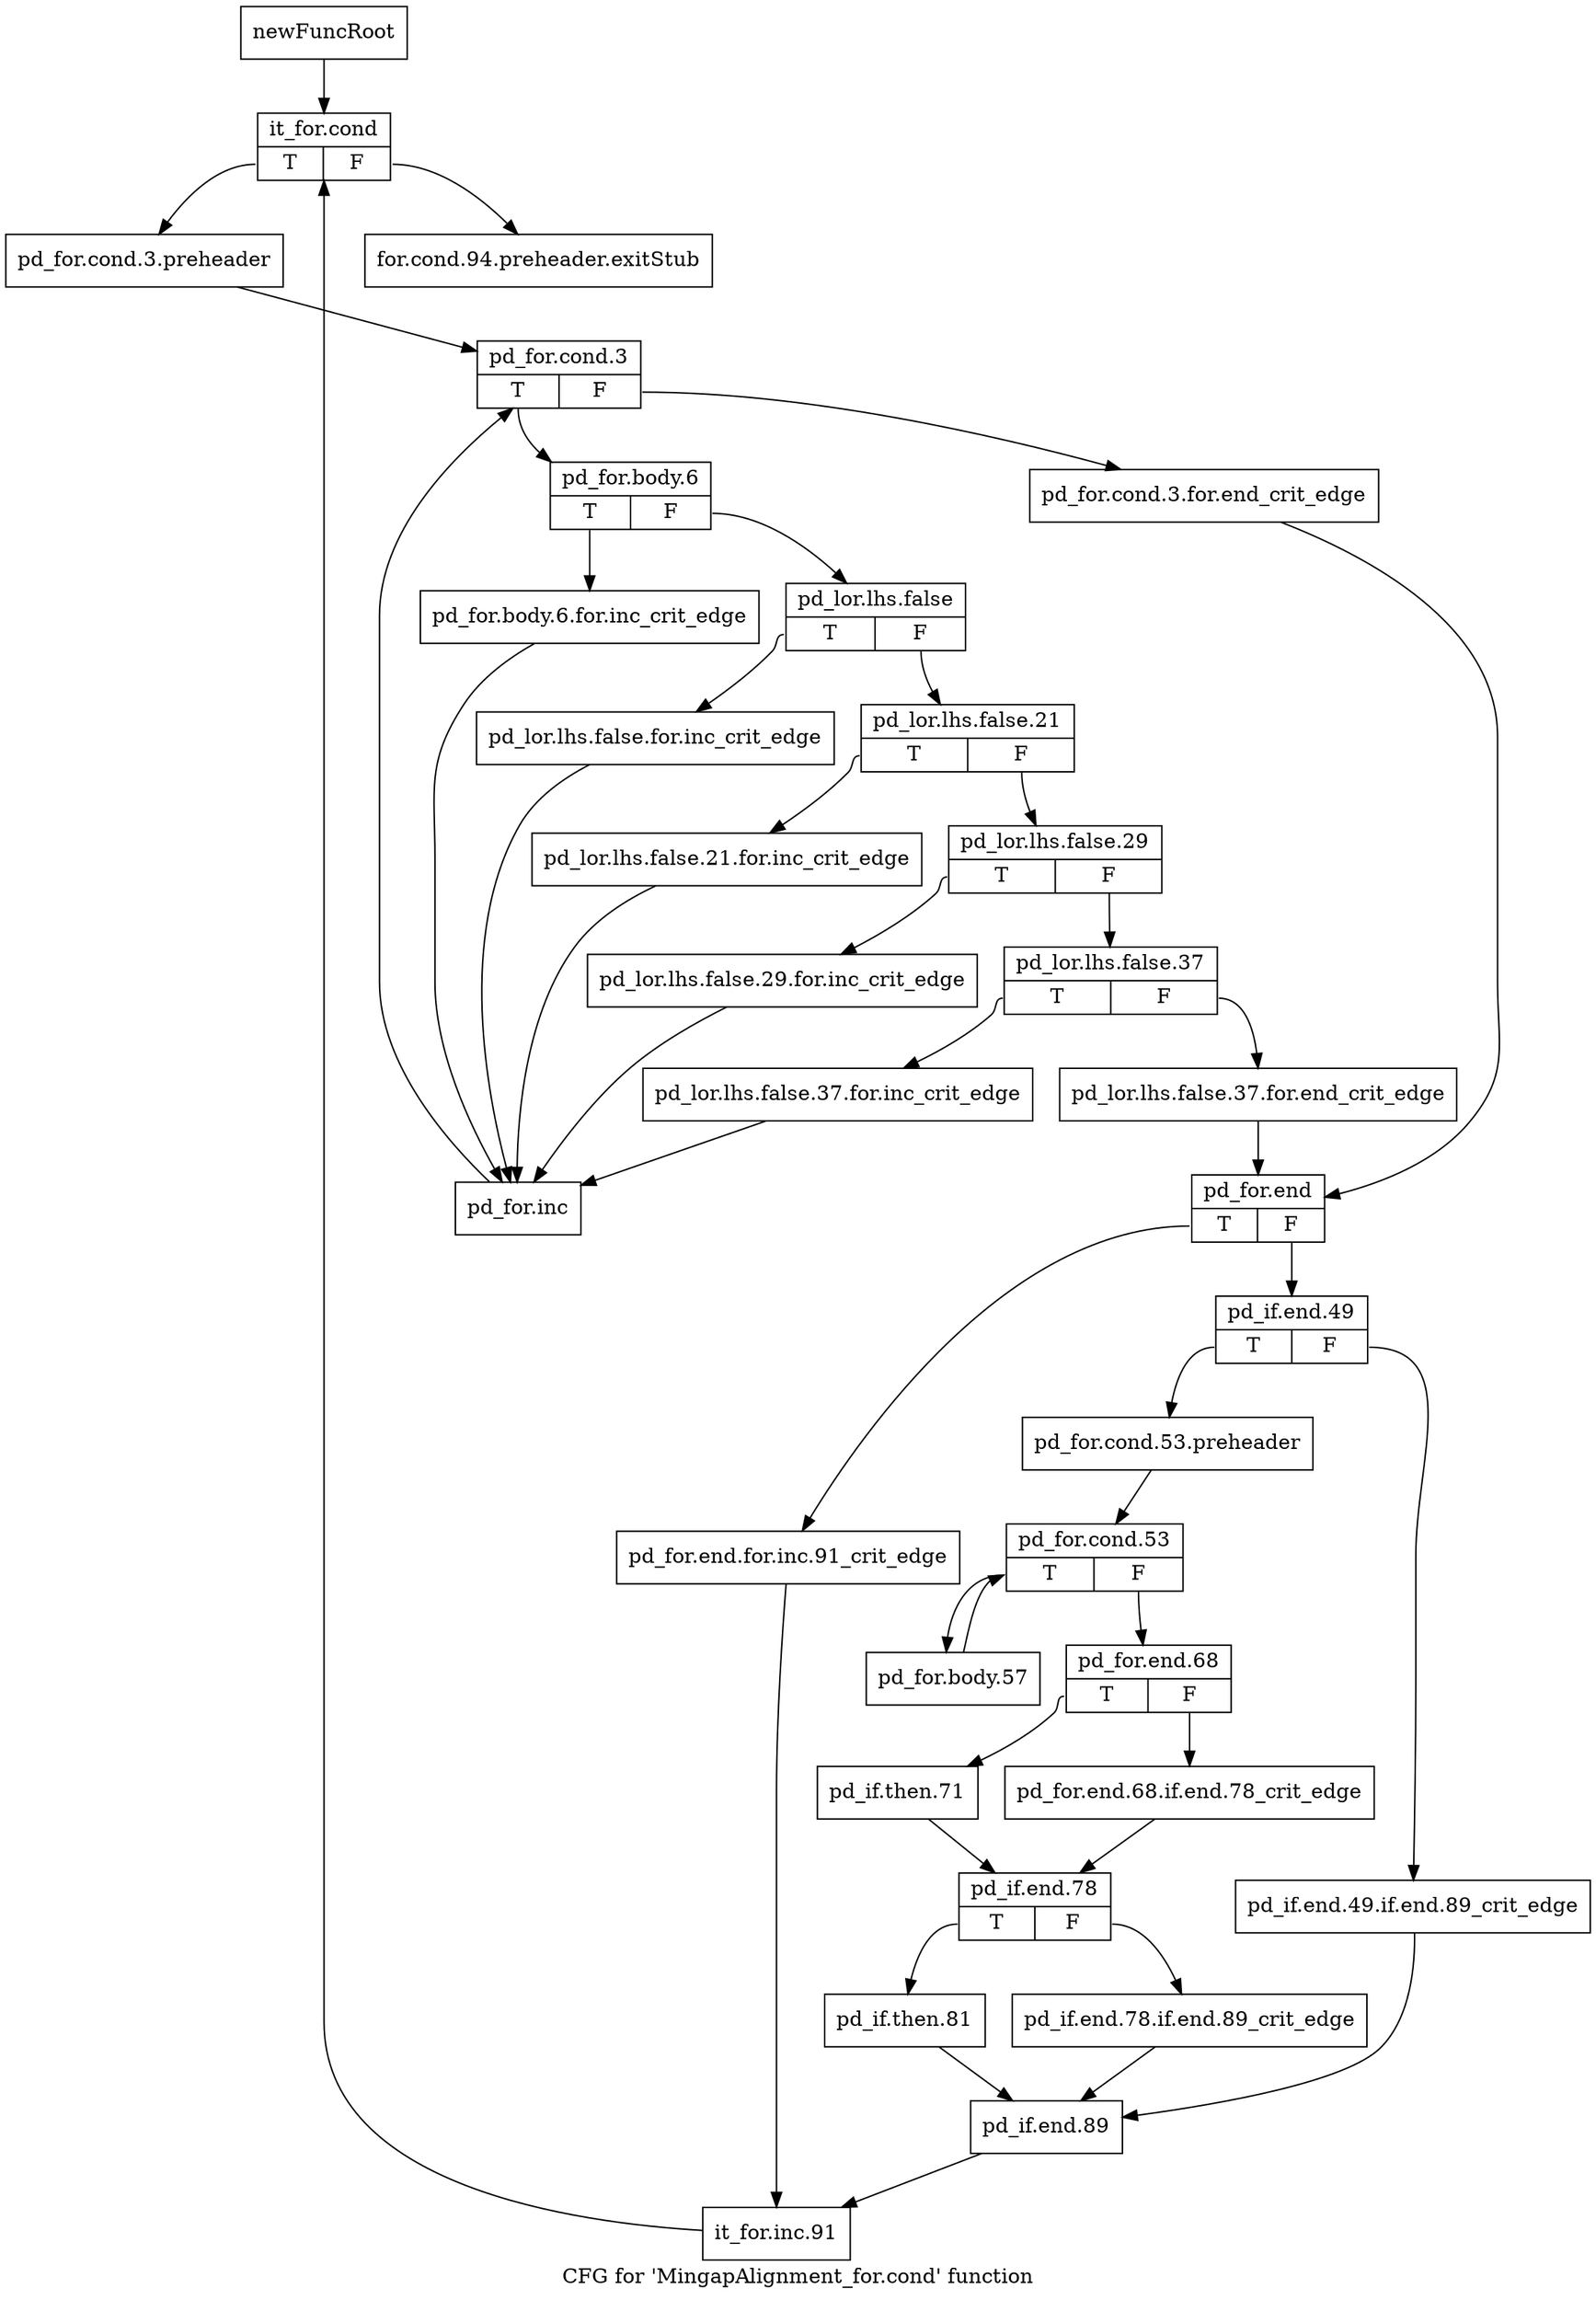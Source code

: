 digraph "CFG for 'MingapAlignment_for.cond' function" {
	label="CFG for 'MingapAlignment_for.cond' function";

	Node0x32bc960 [shape=record,label="{newFuncRoot}"];
	Node0x32bc960 -> Node0x32bca00;
	Node0x32bc9b0 [shape=record,label="{for.cond.94.preheader.exitStub}"];
	Node0x32bca00 [shape=record,label="{it_for.cond|{<s0>T|<s1>F}}"];
	Node0x32bca00:s0 -> Node0x32bca50;
	Node0x32bca00:s1 -> Node0x32bc9b0;
	Node0x32bca50 [shape=record,label="{pd_for.cond.3.preheader}"];
	Node0x32bca50 -> Node0x32bcaa0;
	Node0x32bcaa0 [shape=record,label="{pd_for.cond.3|{<s0>T|<s1>F}}"];
	Node0x32bcaa0:s0 -> Node0x32bcb40;
	Node0x32bcaa0:s1 -> Node0x32bcaf0;
	Node0x32bcaf0 [shape=record,label="{pd_for.cond.3.for.end_crit_edge}"];
	Node0x32bcaf0 -> Node0x32bcd20;
	Node0x32bcb40 [shape=record,label="{pd_for.body.6|{<s0>T|<s1>F}}"];
	Node0x32bcb40:s0 -> Node0x32bd310;
	Node0x32bcb40:s1 -> Node0x32bcb90;
	Node0x32bcb90 [shape=record,label="{pd_lor.lhs.false|{<s0>T|<s1>F}}"];
	Node0x32bcb90:s0 -> Node0x32bd2c0;
	Node0x32bcb90:s1 -> Node0x32bcbe0;
	Node0x32bcbe0 [shape=record,label="{pd_lor.lhs.false.21|{<s0>T|<s1>F}}"];
	Node0x32bcbe0:s0 -> Node0x32bd270;
	Node0x32bcbe0:s1 -> Node0x32bcc30;
	Node0x32bcc30 [shape=record,label="{pd_lor.lhs.false.29|{<s0>T|<s1>F}}"];
	Node0x32bcc30:s0 -> Node0x32bd220;
	Node0x32bcc30:s1 -> Node0x32bcc80;
	Node0x32bcc80 [shape=record,label="{pd_lor.lhs.false.37|{<s0>T|<s1>F}}"];
	Node0x32bcc80:s0 -> Node0x32bd1d0;
	Node0x32bcc80:s1 -> Node0x32bccd0;
	Node0x32bccd0 [shape=record,label="{pd_lor.lhs.false.37.for.end_crit_edge}"];
	Node0x32bccd0 -> Node0x32bcd20;
	Node0x32bcd20 [shape=record,label="{pd_for.end|{<s0>T|<s1>F}}"];
	Node0x32bcd20:s0 -> Node0x32bd130;
	Node0x32bcd20:s1 -> Node0x32bcd70;
	Node0x32bcd70 [shape=record,label="{pd_if.end.49|{<s0>T|<s1>F}}"];
	Node0x32bcd70:s0 -> Node0x32bce10;
	Node0x32bcd70:s1 -> Node0x32bcdc0;
	Node0x32bcdc0 [shape=record,label="{pd_if.end.49.if.end.89_crit_edge}"];
	Node0x32bcdc0 -> Node0x32bd090;
	Node0x32bce10 [shape=record,label="{pd_for.cond.53.preheader}"];
	Node0x32bce10 -> Node0x32bce60;
	Node0x32bce60 [shape=record,label="{pd_for.cond.53|{<s0>T|<s1>F}}"];
	Node0x32bce60:s0 -> Node0x32bd0e0;
	Node0x32bce60:s1 -> Node0x32bceb0;
	Node0x32bceb0 [shape=record,label="{pd_for.end.68|{<s0>T|<s1>F}}"];
	Node0x32bceb0:s0 -> Node0x32bcf50;
	Node0x32bceb0:s1 -> Node0x32bcf00;
	Node0x32bcf00 [shape=record,label="{pd_for.end.68.if.end.78_crit_edge}"];
	Node0x32bcf00 -> Node0x32bcfa0;
	Node0x32bcf50 [shape=record,label="{pd_if.then.71}"];
	Node0x32bcf50 -> Node0x32bcfa0;
	Node0x32bcfa0 [shape=record,label="{pd_if.end.78|{<s0>T|<s1>F}}"];
	Node0x32bcfa0:s0 -> Node0x32bd040;
	Node0x32bcfa0:s1 -> Node0x32bcff0;
	Node0x32bcff0 [shape=record,label="{pd_if.end.78.if.end.89_crit_edge}"];
	Node0x32bcff0 -> Node0x32bd090;
	Node0x32bd040 [shape=record,label="{pd_if.then.81}"];
	Node0x32bd040 -> Node0x32bd090;
	Node0x32bd090 [shape=record,label="{pd_if.end.89}"];
	Node0x32bd090 -> Node0x32bd180;
	Node0x32bd0e0 [shape=record,label="{pd_for.body.57}"];
	Node0x32bd0e0 -> Node0x32bce60;
	Node0x32bd130 [shape=record,label="{pd_for.end.for.inc.91_crit_edge}"];
	Node0x32bd130 -> Node0x32bd180;
	Node0x32bd180 [shape=record,label="{it_for.inc.91}"];
	Node0x32bd180 -> Node0x32bca00;
	Node0x32bd1d0 [shape=record,label="{pd_lor.lhs.false.37.for.inc_crit_edge}"];
	Node0x32bd1d0 -> Node0x32bd360;
	Node0x32bd220 [shape=record,label="{pd_lor.lhs.false.29.for.inc_crit_edge}"];
	Node0x32bd220 -> Node0x32bd360;
	Node0x32bd270 [shape=record,label="{pd_lor.lhs.false.21.for.inc_crit_edge}"];
	Node0x32bd270 -> Node0x32bd360;
	Node0x32bd2c0 [shape=record,label="{pd_lor.lhs.false.for.inc_crit_edge}"];
	Node0x32bd2c0 -> Node0x32bd360;
	Node0x32bd310 [shape=record,label="{pd_for.body.6.for.inc_crit_edge}"];
	Node0x32bd310 -> Node0x32bd360;
	Node0x32bd360 [shape=record,label="{pd_for.inc}"];
	Node0x32bd360 -> Node0x32bcaa0;
}
